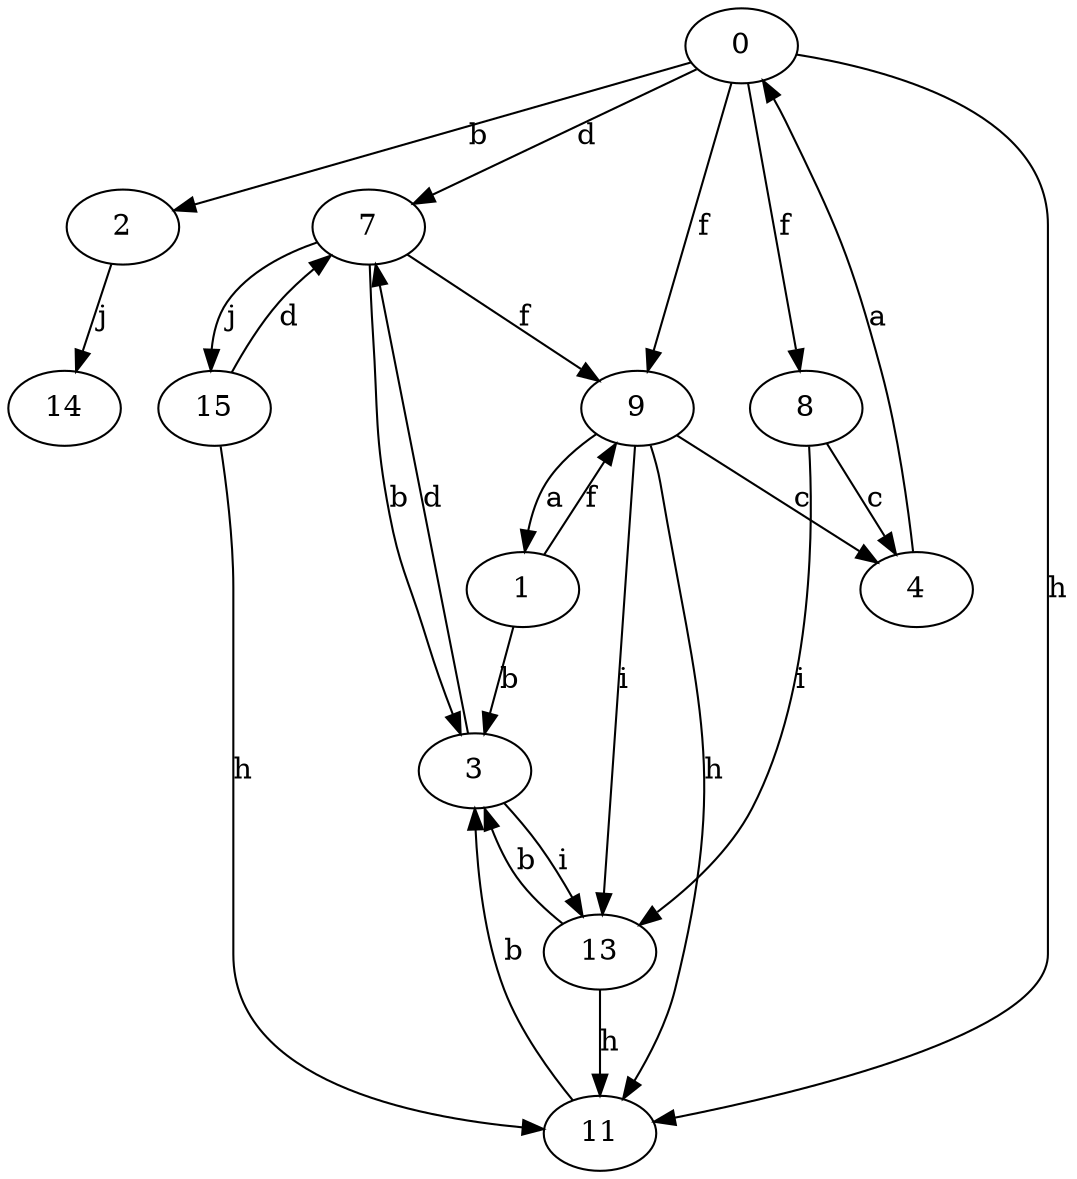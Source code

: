 strict digraph  {
0;
1;
2;
3;
4;
7;
8;
9;
11;
13;
14;
15;
0 -> 2  [label=b];
0 -> 7  [label=d];
0 -> 8  [label=f];
0 -> 9  [label=f];
0 -> 11  [label=h];
1 -> 3  [label=b];
1 -> 9  [label=f];
2 -> 14  [label=j];
3 -> 7  [label=d];
3 -> 13  [label=i];
4 -> 0  [label=a];
7 -> 3  [label=b];
7 -> 9  [label=f];
7 -> 15  [label=j];
8 -> 4  [label=c];
8 -> 13  [label=i];
9 -> 1  [label=a];
9 -> 4  [label=c];
9 -> 11  [label=h];
9 -> 13  [label=i];
11 -> 3  [label=b];
13 -> 3  [label=b];
13 -> 11  [label=h];
15 -> 7  [label=d];
15 -> 11  [label=h];
}
